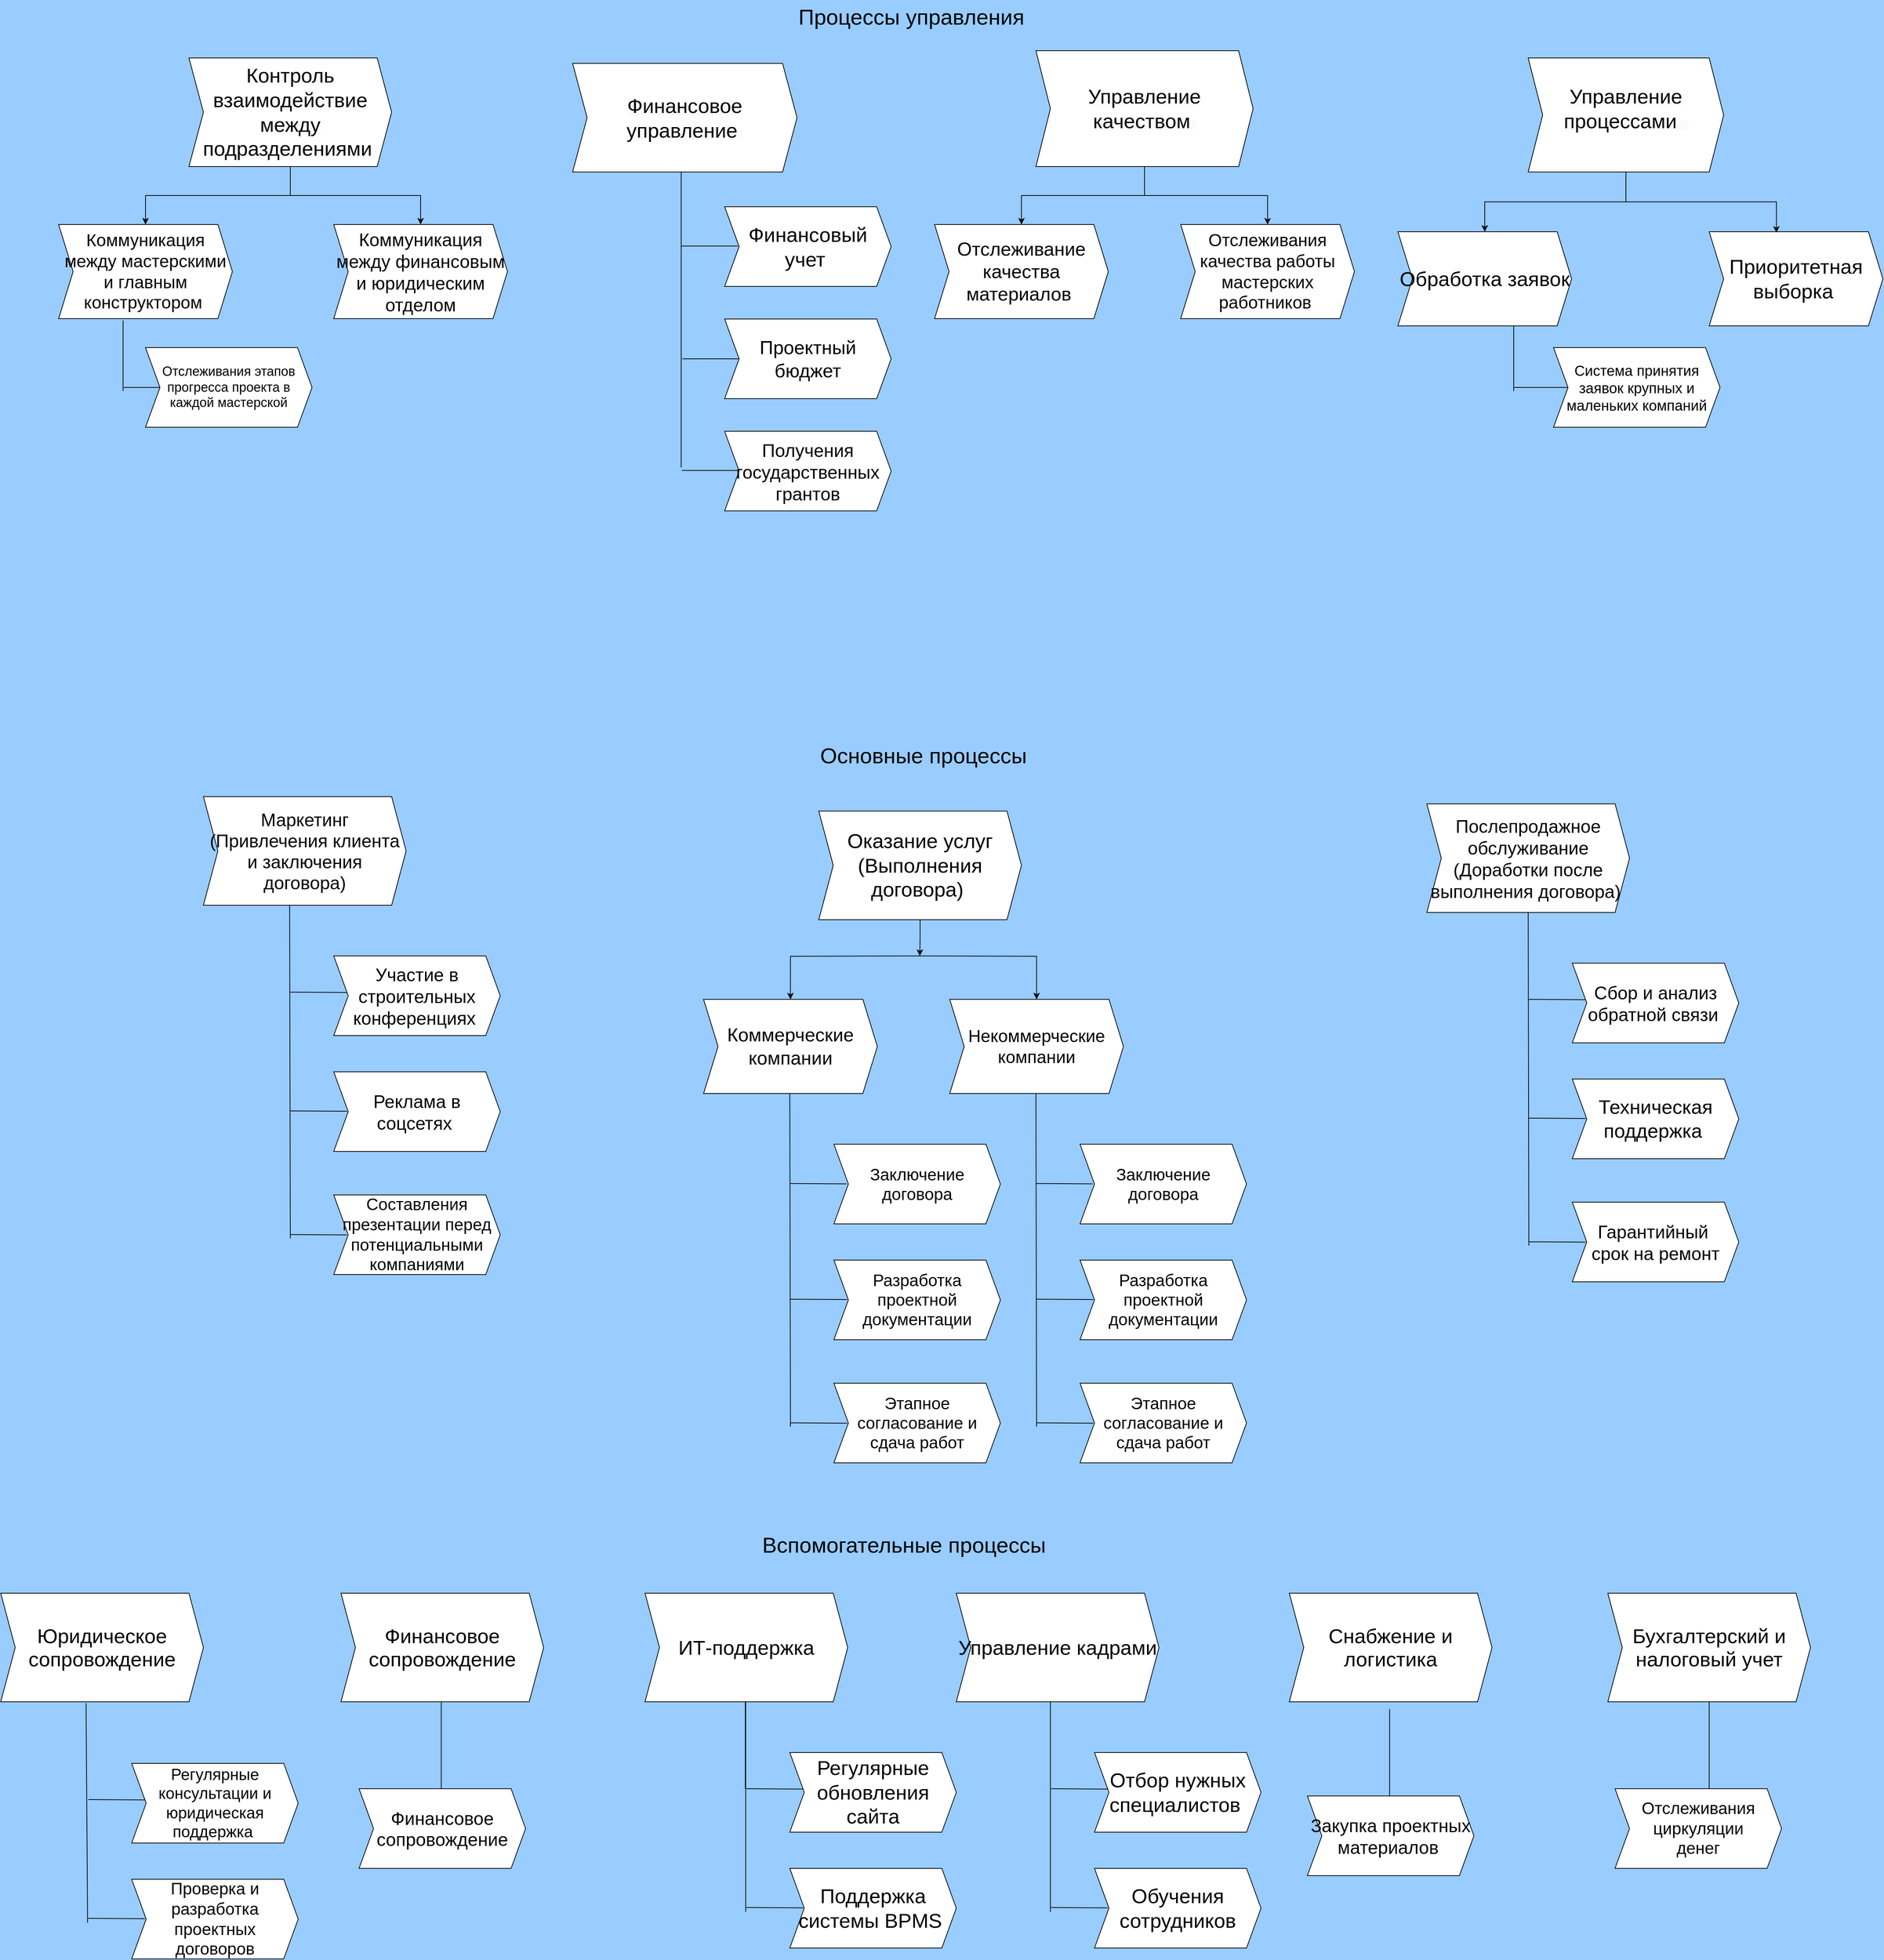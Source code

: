 <mxfile version="24.9.3">
  <diagram name="Page-1" id="w1eLy4aO_ShYACRrJRT9">
    <mxGraphModel dx="6807" dy="5013" grid="0" gridSize="10" guides="0" tooltips="1" connect="0" arrows="0" fold="1" page="0" pageScale="1" pageWidth="850" pageHeight="1100" background="#99CCFF" math="0" shadow="0">
      <root>
        <mxCell id="0" />
        <mxCell id="1" parent="0" />
        <mxCell id="1SwPzvVHOpwxIiqIaS0x-20" value="" style="edgeStyle=orthogonalEdgeStyle;rounded=0;orthogonalLoop=1;jettySize=auto;html=1;entryX=0.5;entryY=0;entryDx=0;entryDy=0;" edge="1" parent="1" source="mMqngy-oRDLJngFhtLe7-1" target="1SwPzvVHOpwxIiqIaS0x-14">
          <mxGeometry relative="1" as="geometry" />
        </mxCell>
        <mxCell id="1SwPzvVHOpwxIiqIaS0x-21" style="edgeStyle=orthogonalEdgeStyle;rounded=0;orthogonalLoop=1;jettySize=auto;html=1;" edge="1" parent="1" source="mMqngy-oRDLJngFhtLe7-1" target="1SwPzvVHOpwxIiqIaS0x-15">
          <mxGeometry relative="1" as="geometry" />
        </mxCell>
        <mxCell id="mMqngy-oRDLJngFhtLe7-1" value="&lt;span style=&quot;caret-color: rgb(0, 0, 0); color: rgb(0, 0, 0); font-family: Helvetica; font-style: normal; font-variant-caps: normal; font-weight: 400; letter-spacing: normal; text-align: start; text-indent: 0px; text-transform: none; white-space: normal; word-spacing: 0px; -webkit-text-stroke-width: 0px; background-color: rgb(251, 251, 251); text-decoration: none; float: none; display: inline !important;&quot;&gt;&lt;font style=&quot;font-size: 28px;&quot;&gt;Контроль взаимодействие между подразделениями&lt;span class=&quot;Apple-converted-space&quot;&gt;&amp;nbsp;&lt;/span&gt;&lt;/font&gt;&lt;/span&gt;" style="shape=step;perimeter=stepPerimeter;whiteSpace=wrap;html=1;fixedSize=1;" parent="1" vertex="1">
          <mxGeometry x="390" y="-80" width="280" height="150" as="geometry" />
        </mxCell>
        <mxCell id="mMqngy-oRDLJngFhtLe7-2" value="&lt;span style=&quot;caret-color: rgb(0, 0, 0); color: rgb(0, 0, 0); font-family: Helvetica; font-style: normal; font-variant-caps: normal; font-weight: 400; letter-spacing: normal; text-align: start; text-indent: 0px; text-transform: none; white-space: normal; word-spacing: 0px; -webkit-text-stroke-width: 0px; background-color: rgb(251, 251, 251); text-decoration: none; float: none; display: inline !important;&quot;&gt;&lt;font style=&quot;font-size: 28px;&quot;&gt;Финансовое управление&lt;span class=&quot;Apple-converted-space&quot;&gt;&amp;nbsp;&lt;/span&gt;&lt;/font&gt;&lt;/span&gt;" style="shape=step;perimeter=stepPerimeter;whiteSpace=wrap;html=1;fixedSize=1;" parent="1" vertex="1">
          <mxGeometry x="920" y="-72.5" width="310" height="150" as="geometry" />
        </mxCell>
        <mxCell id="1SwPzvVHOpwxIiqIaS0x-24" style="edgeStyle=orthogonalEdgeStyle;rounded=0;orthogonalLoop=1;jettySize=auto;html=1;entryX=0.5;entryY=0;entryDx=0;entryDy=0;" edge="1" parent="1" source="mMqngy-oRDLJngFhtLe7-3" target="1SwPzvVHOpwxIiqIaS0x-17">
          <mxGeometry relative="1" as="geometry" />
        </mxCell>
        <mxCell id="1SwPzvVHOpwxIiqIaS0x-25" style="edgeStyle=orthogonalEdgeStyle;rounded=0;orthogonalLoop=1;jettySize=auto;html=1;entryX=0.5;entryY=0;entryDx=0;entryDy=0;" edge="1" parent="1" source="mMqngy-oRDLJngFhtLe7-3" target="1SwPzvVHOpwxIiqIaS0x-18">
          <mxGeometry relative="1" as="geometry" />
        </mxCell>
        <mxCell id="mMqngy-oRDLJngFhtLe7-3" value="&lt;span style=&quot;caret-color: rgb(0, 0, 0); color: rgb(0, 0, 0); font-family: Helvetica; font-style: normal; font-variant-caps: normal; font-weight: 400; letter-spacing: normal; text-indent: 0px; text-transform: none; white-space: normal; word-spacing: 0px; -webkit-text-stroke-width: 0px; background-color: rgb(251, 251, 251); text-decoration: none; float: none; display: inline !important;&quot;&gt;&lt;font style=&quot;font-size: 28px;&quot;&gt;Управление качеством&lt;span class=&quot;Apple-converted-space&quot;&gt;&amp;nbsp;&lt;/span&gt;&lt;/font&gt;&lt;/span&gt;" style="shape=step;perimeter=stepPerimeter;whiteSpace=wrap;html=1;fixedSize=1;align=center;" parent="1" vertex="1">
          <mxGeometry x="1560" y="-90" width="300" height="160" as="geometry" />
        </mxCell>
        <mxCell id="1SwPzvVHOpwxIiqIaS0x-27" value="" style="edgeStyle=orthogonalEdgeStyle;rounded=0;orthogonalLoop=1;jettySize=auto;html=1;" edge="1" parent="1" source="mMqngy-oRDLJngFhtLe7-4" target="1SwPzvVHOpwxIiqIaS0x-19">
          <mxGeometry relative="1" as="geometry" />
        </mxCell>
        <mxCell id="mMqngy-oRDLJngFhtLe7-4" value="" style="shape=step;perimeter=stepPerimeter;whiteSpace=wrap;html=1;fixedSize=1;" parent="1" vertex="1">
          <mxGeometry x="2240" y="-80" width="270" height="157.5" as="geometry" />
        </mxCell>
        <mxCell id="mMqngy-oRDLJngFhtLe7-6" value="&lt;span style=&quot;caret-color: rgb(0, 0, 0); color: rgb(0, 0, 0); font-family: Helvetica; font-style: normal; font-variant-caps: normal; font-weight: 400; letter-spacing: normal; text-indent: 0px; text-transform: none; white-space: normal; word-spacing: 0px; -webkit-text-stroke-width: 0px; background-color: rgb(251, 251, 251); text-decoration: none; float: none; display: inline !important;&quot;&gt;&lt;font style=&quot;font-size: 28px;&quot;&gt;Управление процессами &amp;nbsp;&lt;/font&gt;&lt;/span&gt;" style="text;whiteSpace=wrap;html=1;align=center;" parent="1" vertex="1">
          <mxGeometry x="2275" y="-50" width="200" height="70" as="geometry" />
        </mxCell>
        <mxCell id="1SwPzvVHOpwxIiqIaS0x-14" value="&lt;font style=&quot;font-size: 24px;&quot;&gt;Коммуникация между мастерскими и главным конструктором&amp;nbsp;&lt;/font&gt;" style="shape=step;perimeter=stepPerimeter;whiteSpace=wrap;html=1;fixedSize=1;" vertex="1" parent="1">
          <mxGeometry x="210" y="150" width="240" height="130" as="geometry" />
        </mxCell>
        <mxCell id="1SwPzvVHOpwxIiqIaS0x-15" value="&lt;font style=&quot;font-size: 25px;&quot;&gt;Коммуникация между финансовым и юридическим отделом&lt;/font&gt;" style="shape=step;perimeter=stepPerimeter;whiteSpace=wrap;html=1;fixedSize=1;" vertex="1" parent="1">
          <mxGeometry x="590" y="150" width="240" height="130" as="geometry" />
        </mxCell>
        <mxCell id="1SwPzvVHOpwxIiqIaS0x-17" value="&lt;font style=&quot;font-size: 26px;&quot;&gt;Отслеживание качества материалов&amp;nbsp;&lt;/font&gt;" style="shape=step;perimeter=stepPerimeter;whiteSpace=wrap;html=1;fixedSize=1;" vertex="1" parent="1">
          <mxGeometry x="1420" y="150" width="240" height="130" as="geometry" />
        </mxCell>
        <mxCell id="1SwPzvVHOpwxIiqIaS0x-18" value="&lt;font style=&quot;font-size: 24px;&quot;&gt;Отслеживания качества работы мастерских работников&amp;nbsp;&lt;/font&gt;" style="shape=step;perimeter=stepPerimeter;whiteSpace=wrap;html=1;fixedSize=1;" vertex="1" parent="1">
          <mxGeometry x="1760" y="150" width="240" height="130" as="geometry" />
        </mxCell>
        <mxCell id="1SwPzvVHOpwxIiqIaS0x-19" value="&lt;font style=&quot;font-size: 28px;&quot;&gt;Обработка заявок&lt;/font&gt;" style="shape=step;perimeter=stepPerimeter;whiteSpace=wrap;html=1;fixedSize=1;" vertex="1" parent="1">
          <mxGeometry x="2060" y="160" width="240" height="130" as="geometry" />
        </mxCell>
        <mxCell id="1SwPzvVHOpwxIiqIaS0x-28" value="&lt;font style=&quot;font-size: 18px;&quot;&gt;Отслеживания этапов прогресса проекта в каждой мастерской&lt;/font&gt;" style="shape=step;perimeter=stepPerimeter;whiteSpace=wrap;html=1;fixedSize=1;" vertex="1" parent="1">
          <mxGeometry x="330" y="320" width="230" height="110" as="geometry" />
        </mxCell>
        <mxCell id="1SwPzvVHOpwxIiqIaS0x-31" value="" style="endArrow=none;html=1;rounded=0;entryX=0.371;entryY=1.019;entryDx=0;entryDy=0;entryPerimeter=0;" edge="1" parent="1" target="1SwPzvVHOpwxIiqIaS0x-14">
          <mxGeometry width="50" height="50" relative="1" as="geometry">
            <mxPoint x="299" y="380" as="sourcePoint" />
            <mxPoint x="310" y="290" as="targetPoint" />
          </mxGeometry>
        </mxCell>
        <mxCell id="1SwPzvVHOpwxIiqIaS0x-32" value="" style="endArrow=none;html=1;rounded=0;exitX=0;exitY=0.5;exitDx=0;exitDy=0;" edge="1" parent="1" source="1SwPzvVHOpwxIiqIaS0x-28">
          <mxGeometry width="50" height="50" relative="1" as="geometry">
            <mxPoint x="550" y="290" as="sourcePoint" />
            <mxPoint x="300" y="375" as="targetPoint" />
          </mxGeometry>
        </mxCell>
        <mxCell id="1SwPzvVHOpwxIiqIaS0x-41" value="" style="endArrow=none;html=1;rounded=0;entryX=0.371;entryY=1.019;entryDx=0;entryDy=0;entryPerimeter=0;" edge="1" parent="1">
          <mxGeometry width="50" height="50" relative="1" as="geometry">
            <mxPoint x="1070" y="485.5" as="sourcePoint" />
            <mxPoint x="1070" y="77.5" as="targetPoint" />
          </mxGeometry>
        </mxCell>
        <mxCell id="1SwPzvVHOpwxIiqIaS0x-42" value="&lt;span style=&quot;font-size: 26px;&quot;&gt;Проектный бюджет&lt;/span&gt;" style="shape=step;perimeter=stepPerimeter;whiteSpace=wrap;html=1;fixedSize=1;" vertex="1" parent="1">
          <mxGeometry x="1130" y="280.5" width="230" height="110" as="geometry" />
        </mxCell>
        <mxCell id="1SwPzvVHOpwxIiqIaS0x-43" value="&lt;font style=&quot;font-size: 28px;&quot;&gt;Финансовый учет&amp;nbsp;&lt;/font&gt;" style="shape=step;perimeter=stepPerimeter;whiteSpace=wrap;html=1;fixedSize=1;" vertex="1" parent="1">
          <mxGeometry x="1130" y="125.5" width="230" height="110" as="geometry" />
        </mxCell>
        <mxCell id="1SwPzvVHOpwxIiqIaS0x-45" value="" style="endArrow=none;html=1;rounded=0;exitX=0;exitY=0.5;exitDx=0;exitDy=0;" edge="1" parent="1" source="1SwPzvVHOpwxIiqIaS0x-42">
          <mxGeometry width="50" height="50" relative="1" as="geometry">
            <mxPoint x="320" y="180.5" as="sourcePoint" />
            <mxPoint x="1071.667" y="335.5" as="targetPoint" />
          </mxGeometry>
        </mxCell>
        <mxCell id="1SwPzvVHOpwxIiqIaS0x-46" value="" style="endArrow=none;html=1;rounded=0;exitX=0;exitY=0.5;exitDx=0;exitDy=0;" edge="1" parent="1" source="1SwPzvVHOpwxIiqIaS0x-59">
          <mxGeometry width="50" height="50" relative="1" as="geometry">
            <mxPoint x="2288.33" y="383.75" as="sourcePoint" />
            <mxPoint x="2220" y="375" as="targetPoint" />
          </mxGeometry>
        </mxCell>
        <mxCell id="1SwPzvVHOpwxIiqIaS0x-48" value="&lt;font style=&quot;font-size: 28px;&quot;&gt;Приоритетная выборка&amp;nbsp;&lt;/font&gt;" style="shape=step;perimeter=stepPerimeter;whiteSpace=wrap;html=1;fixedSize=1;" vertex="1" parent="1">
          <mxGeometry x="2490" y="160" width="240" height="130" as="geometry" />
        </mxCell>
        <mxCell id="1SwPzvVHOpwxIiqIaS0x-49" style="edgeStyle=orthogonalEdgeStyle;rounded=0;orthogonalLoop=1;jettySize=auto;html=1;entryX=0.387;entryY=0.01;entryDx=0;entryDy=0;entryPerimeter=0;" edge="1" parent="1" source="mMqngy-oRDLJngFhtLe7-4" target="1SwPzvVHOpwxIiqIaS0x-48">
          <mxGeometry relative="1" as="geometry" />
        </mxCell>
        <mxCell id="1SwPzvVHOpwxIiqIaS0x-58" value="" style="endArrow=none;html=1;rounded=0;entryX=0.371;entryY=1.019;entryDx=0;entryDy=0;entryPerimeter=0;" edge="1" parent="1">
          <mxGeometry width="50" height="50" relative="1" as="geometry">
            <mxPoint x="2220" y="380" as="sourcePoint" />
            <mxPoint x="2220" y="290" as="targetPoint" />
          </mxGeometry>
        </mxCell>
        <mxCell id="1SwPzvVHOpwxIiqIaS0x-59" value="&lt;font style=&quot;font-size: 20px;&quot;&gt;Система принятия заявок крупных и маленьких компаний&lt;/font&gt;" style="shape=step;perimeter=stepPerimeter;whiteSpace=wrap;html=1;fixedSize=1;" vertex="1" parent="1">
          <mxGeometry x="2275" y="320" width="230" height="110" as="geometry" />
        </mxCell>
        <mxCell id="1SwPzvVHOpwxIiqIaS0x-60" value="" style="endArrow=none;html=1;rounded=0;exitX=0;exitY=0.5;exitDx=0;exitDy=0;" edge="1" parent="1">
          <mxGeometry width="50" height="50" relative="1" as="geometry">
            <mxPoint x="1148.33" y="179.79" as="sourcePoint" />
            <mxPoint x="1069.997" y="179.79" as="targetPoint" />
          </mxGeometry>
        </mxCell>
        <mxCell id="1SwPzvVHOpwxIiqIaS0x-120" style="edgeStyle=orthogonalEdgeStyle;rounded=0;orthogonalLoop=1;jettySize=auto;html=1;exitX=0.5;exitY=1;exitDx=0;exitDy=0;" edge="1" parent="1" source="1SwPzvVHOpwxIiqIaS0x-73">
          <mxGeometry relative="1" as="geometry">
            <mxPoint x="1399.571" y="1160" as="targetPoint" />
          </mxGeometry>
        </mxCell>
        <mxCell id="1SwPzvVHOpwxIiqIaS0x-73" value="&lt;font style=&quot;font-size: 28px;&quot;&gt;&lt;span style=&quot;text-align: start;&quot;&gt;Оказание услуг (Выполнения договора)&lt;/span&gt;&amp;nbsp;&lt;/font&gt;" style="shape=step;perimeter=stepPerimeter;whiteSpace=wrap;html=1;fixedSize=1;" vertex="1" parent="1">
          <mxGeometry x="1260" y="960" width="280" height="150" as="geometry" />
        </mxCell>
        <mxCell id="1SwPzvVHOpwxIiqIaS0x-74" value="&lt;p style=&quot;margin: 0px; font-style: normal; font-variant-caps: normal; font-stretch: normal; line-height: normal; font-size-adjust: none; font-kerning: auto; font-variant-alternates: normal; font-variant-ligatures: normal; font-variant-numeric: normal; font-variant-east-asian: normal; font-variant-position: normal; font-variant-emoji: normal; font-feature-settings: normal; font-optical-sizing: auto; font-variation-settings: normal;&quot;&gt;&lt;font style=&quot;font-size: 25px;&quot;&gt;Маркетинг (Привлечения клиента и заключения договора)&lt;/font&gt;&lt;/p&gt;" style="shape=step;perimeter=stepPerimeter;whiteSpace=wrap;html=1;fixedSize=1;" vertex="1" parent="1">
          <mxGeometry x="410" y="940" width="280" height="150" as="geometry" />
        </mxCell>
        <mxCell id="1SwPzvVHOpwxIiqIaS0x-75" value="&lt;font style=&quot;font-size: 25px;&quot;&gt;&lt;span style=&quot;text-align: start;&quot;&gt;Послепродажное обслуживание (Доработки после выполнения договора)&lt;/span&gt;&amp;nbsp;&lt;/font&gt;" style="shape=step;perimeter=stepPerimeter;whiteSpace=wrap;html=1;fixedSize=1;" vertex="1" parent="1">
          <mxGeometry x="2100" y="950" width="280" height="150" as="geometry" />
        </mxCell>
        <mxCell id="1SwPzvVHOpwxIiqIaS0x-76" value="&lt;p style=&quot;margin: 0px; font-style: normal; font-variant-caps: normal; font-stretch: normal; line-height: normal; font-size-adjust: none; font-kerning: auto; font-variant-alternates: normal; font-variant-ligatures: normal; font-variant-numeric: normal; font-variant-east-asian: normal; font-variant-position: normal; font-variant-emoji: normal; font-feature-settings: normal; font-optical-sizing: auto; font-variation-settings: normal;&quot;&gt;&lt;font style=&quot;font-size: 28px;&quot;&gt;Бухгалтерский и налоговый учет&lt;/font&gt;&lt;/p&gt;" style="shape=step;perimeter=stepPerimeter;whiteSpace=wrap;html=1;fixedSize=1;" vertex="1" parent="1">
          <mxGeometry x="2350" y="2040" width="280" height="150" as="geometry" />
        </mxCell>
        <mxCell id="1SwPzvVHOpwxIiqIaS0x-77" value="&lt;p style=&quot;margin: 0px; font-style: normal; font-variant-caps: normal; font-stretch: normal; line-height: normal; font-size-adjust: none; font-kerning: auto; font-variant-alternates: normal; font-variant-ligatures: normal; font-variant-numeric: normal; font-variant-east-asian: normal; font-variant-position: normal; font-variant-emoji: normal; font-feature-settings: normal; font-optical-sizing: auto; font-variation-settings: normal;&quot;&gt;&lt;font style=&quot;font-size: 28px;&quot;&gt;Снабжение и логистика&lt;/font&gt;&lt;/p&gt;" style="shape=step;perimeter=stepPerimeter;whiteSpace=wrap;html=1;fixedSize=1;" vertex="1" parent="1">
          <mxGeometry x="1910" y="2040" width="280" height="150" as="geometry" />
        </mxCell>
        <mxCell id="1SwPzvVHOpwxIiqIaS0x-78" value="&lt;p style=&quot;margin: 0px; font-style: normal; font-variant-caps: normal; font-stretch: normal; line-height: normal; font-size-adjust: none; font-kerning: auto; font-variant-alternates: normal; font-variant-ligatures: normal; font-variant-numeric: normal; font-variant-east-asian: normal; font-variant-position: normal; font-variant-emoji: normal; font-feature-settings: normal; font-optical-sizing: auto; font-variation-settings: normal;&quot;&gt;&lt;font style=&quot;font-size: 28px;&quot;&gt;Управление кадрами&lt;/font&gt;&lt;/p&gt;" style="shape=step;perimeter=stepPerimeter;whiteSpace=wrap;html=1;fixedSize=1;" vertex="1" parent="1">
          <mxGeometry x="1450" y="2040" width="280" height="150" as="geometry" />
        </mxCell>
        <mxCell id="1SwPzvVHOpwxIiqIaS0x-79" value="&lt;p style=&quot;margin: 0px; font-style: normal; font-variant-caps: normal; font-stretch: normal; line-height: normal; font-size-adjust: none; font-kerning: auto; font-variant-alternates: normal; font-variant-ligatures: normal; font-variant-numeric: normal; font-variant-east-asian: normal; font-variant-position: normal; font-variant-emoji: normal; font-feature-settings: normal; font-optical-sizing: auto; font-variation-settings: normal;&quot;&gt;&lt;span style=&quot;font-size: 28px;&quot;&gt;ИТ-поддержка&lt;/span&gt;&lt;br&gt;&lt;/p&gt;" style="shape=step;perimeter=stepPerimeter;whiteSpace=wrap;html=1;fixedSize=1;" vertex="1" parent="1">
          <mxGeometry x="1020" y="2040" width="280" height="150" as="geometry" />
        </mxCell>
        <mxCell id="1SwPzvVHOpwxIiqIaS0x-80" value="&lt;p style=&quot;margin: 0px; font-style: normal; font-variant-caps: normal; font-stretch: normal; line-height: normal; font-size-adjust: none; font-kerning: auto; font-variant-alternates: normal; font-variant-ligatures: normal; font-variant-numeric: normal; font-variant-east-asian: normal; font-variant-position: normal; font-variant-emoji: normal; font-feature-settings: normal; font-optical-sizing: auto; font-variation-settings: normal;&quot;&gt;&lt;font style=&quot;font-size: 28px;&quot;&gt;Финансовое сопровождение&lt;/font&gt;&lt;br&gt;&lt;/p&gt;" style="shape=step;perimeter=stepPerimeter;whiteSpace=wrap;html=1;fixedSize=1;" vertex="1" parent="1">
          <mxGeometry x="600" y="2040" width="280" height="150" as="geometry" />
        </mxCell>
        <mxCell id="1SwPzvVHOpwxIiqIaS0x-81" value="&lt;p style=&quot;margin: 0px; font-style: normal; font-variant-caps: normal; font-stretch: normal; line-height: normal; font-size-adjust: none; font-kerning: auto; font-variant-alternates: normal; font-variant-ligatures: normal; font-variant-numeric: normal; font-variant-east-asian: normal; font-variant-position: normal; font-variant-emoji: normal; font-feature-settings: normal; font-optical-sizing: auto; font-variation-settings: normal;&quot;&gt;&lt;font style=&quot;font-size: 28px;&quot;&gt;Юридическое сопровождение&lt;/font&gt;&lt;br&gt;&lt;/p&gt;" style="shape=step;perimeter=stepPerimeter;whiteSpace=wrap;html=1;fixedSize=1;" vertex="1" parent="1">
          <mxGeometry x="130" y="2040" width="280" height="150" as="geometry" />
        </mxCell>
        <mxCell id="1SwPzvVHOpwxIiqIaS0x-82" value="" style="endArrow=none;html=1;rounded=0;" edge="1" parent="1">
          <mxGeometry width="50" height="50" relative="1" as="geometry">
            <mxPoint x="2048.57" y="2320" as="sourcePoint" />
            <mxPoint x="2048.57" y="2200" as="targetPoint" />
          </mxGeometry>
        </mxCell>
        <mxCell id="1SwPzvVHOpwxIiqIaS0x-83" value="" style="endArrow=none;html=1;rounded=0;" edge="1" parent="1">
          <mxGeometry width="50" height="50" relative="1" as="geometry">
            <mxPoint x="2490" y="2310" as="sourcePoint" />
            <mxPoint x="2490" y="2190" as="targetPoint" />
          </mxGeometry>
        </mxCell>
        <mxCell id="1SwPzvVHOpwxIiqIaS0x-85" value="" style="endArrow=none;html=1;rounded=0;" edge="1" parent="1">
          <mxGeometry width="50" height="50" relative="1" as="geometry">
            <mxPoint x="1158.57" y="2310" as="sourcePoint" />
            <mxPoint x="1158.57" y="2190" as="targetPoint" />
          </mxGeometry>
        </mxCell>
        <mxCell id="1SwPzvVHOpwxIiqIaS0x-86" value="" style="endArrow=none;html=1;rounded=0;" edge="1" parent="1">
          <mxGeometry width="50" height="50" relative="1" as="geometry">
            <mxPoint x="738.57" y="2310" as="sourcePoint" />
            <mxPoint x="738.57" y="2190" as="targetPoint" />
          </mxGeometry>
        </mxCell>
        <mxCell id="1SwPzvVHOpwxIiqIaS0x-89" value="&lt;font style=&quot;font-size: 23px;&quot;&gt;Отслеживания циркуляции&lt;/font&gt;&lt;div&gt;&lt;font style=&quot;font-size: 23px;&quot;&gt;&amp;nbsp;денег&amp;nbsp;&lt;/font&gt;&lt;/div&gt;" style="shape=step;perimeter=stepPerimeter;whiteSpace=wrap;html=1;fixedSize=1;" vertex="1" parent="1">
          <mxGeometry x="2360" y="2310" width="230" height="110" as="geometry" />
        </mxCell>
        <mxCell id="1SwPzvVHOpwxIiqIaS0x-90" value="&lt;font style=&quot;font-size: 25px;&quot;&gt;Закупка проектных материалов&amp;nbsp;&lt;/font&gt;" style="shape=step;perimeter=stepPerimeter;whiteSpace=wrap;html=1;fixedSize=1;" vertex="1" parent="1">
          <mxGeometry x="1935" y="2320" width="230" height="110" as="geometry" />
        </mxCell>
        <mxCell id="1SwPzvVHOpwxIiqIaS0x-93" value="&lt;p style=&quot;margin: 0px; font-style: normal; font-variant-caps: normal; font-stretch: normal; line-height: normal; font-size-adjust: none; font-kerning: auto; font-variant-alternates: normal; font-variant-ligatures: normal; font-variant-numeric: normal; font-variant-east-asian: normal; font-variant-position: normal; font-variant-emoji: normal; font-feature-settings: normal; font-optical-sizing: auto; font-variation-settings: normal;&quot;&gt;&lt;font style=&quot;font-size: 25px;&quot;&gt;Финансовое сопровождение&lt;/font&gt;&lt;/p&gt;" style="shape=step;perimeter=stepPerimeter;whiteSpace=wrap;html=1;fixedSize=1;" vertex="1" parent="1">
          <mxGeometry x="625" y="2310" width="230" height="110" as="geometry" />
        </mxCell>
        <mxCell id="1SwPzvVHOpwxIiqIaS0x-95" value="&lt;p style=&quot;margin: 0px; font-style: normal; font-variant-caps: normal; font-weight: normal; font-stretch: normal; line-height: normal; font-family: Helvetica; font-size-adjust: none; font-kerning: auto; font-variant-alternates: normal; font-variant-ligatures: normal; font-variant-numeric: normal; font-variant-east-asian: normal; font-variant-position: normal; font-variant-emoji: normal; font-feature-settings: normal; font-optical-sizing: auto; font-variation-settings: normal;&quot;&gt;&lt;font style=&quot;font-size: 30px;&quot;&gt;Вспомогательные процессы&lt;/font&gt;&lt;/p&gt;" style="text;whiteSpace=wrap;html=1;" vertex="1" parent="1">
          <mxGeometry x="1180" y="1950" width="400" height="40" as="geometry" />
        </mxCell>
        <mxCell id="1SwPzvVHOpwxIiqIaS0x-96" value="&lt;p style=&quot;margin: 0px; font-style: normal; font-variant-caps: normal; font-weight: normal; font-stretch: normal; line-height: normal; font-family: Helvetica; font-size-adjust: none; font-kerning: auto; font-variant-alternates: normal; font-variant-ligatures: normal; font-variant-numeric: normal; font-variant-east-asian: normal; font-variant-position: normal; font-variant-emoji: normal; font-feature-settings: normal; font-optical-sizing: auto; font-variation-settings: normal;&quot;&gt;&lt;font style=&quot;font-size: 30px;&quot;&gt;Основные процессы&lt;/font&gt;&lt;/p&gt;" style="text;whiteSpace=wrap;html=1;" vertex="1" parent="1">
          <mxGeometry x="1260" y="860" width="300" height="40" as="geometry" />
        </mxCell>
        <mxCell id="1SwPzvVHOpwxIiqIaS0x-97" value="&lt;p style=&quot;margin: 0px; font-style: normal; font-variant-caps: normal; font-weight: normal; font-stretch: normal; line-height: normal; font-family: Helvetica; font-size-adjust: none; font-kerning: auto; font-variant-alternates: normal; font-variant-ligatures: normal; font-variant-numeric: normal; font-variant-east-asian: normal; font-variant-position: normal; font-variant-emoji: normal; font-feature-settings: normal; font-optical-sizing: auto; font-variation-settings: normal;&quot;&gt;&lt;font style=&quot;font-size: 30px;&quot;&gt;Процессы управления&lt;/font&gt;&lt;/p&gt;" style="text;whiteSpace=wrap;html=1;" vertex="1" parent="1">
          <mxGeometry x="1230" y="-160" width="340" height="40" as="geometry" />
        </mxCell>
        <mxCell id="1SwPzvVHOpwxIiqIaS0x-99" value="" style="endArrow=none;html=1;rounded=0;entryX=0.371;entryY=1.019;entryDx=0;entryDy=0;entryPerimeter=0;" edge="1" parent="1">
          <mxGeometry width="50" height="50" relative="1" as="geometry">
            <mxPoint x="530" y="1550" as="sourcePoint" />
            <mxPoint x="529.09" y="1090" as="targetPoint" />
          </mxGeometry>
        </mxCell>
        <mxCell id="1SwPzvVHOpwxIiqIaS0x-100" value="&lt;font style=&quot;font-size: 25px;&quot;&gt;Получения государственных грантов&lt;/font&gt;" style="shape=step;perimeter=stepPerimeter;whiteSpace=wrap;html=1;fixedSize=1;" vertex="1" parent="1">
          <mxGeometry x="1130" y="435.5" width="230" height="110" as="geometry" />
        </mxCell>
        <mxCell id="1SwPzvVHOpwxIiqIaS0x-101" value="" style="endArrow=none;html=1;rounded=0;exitX=0;exitY=0.5;exitDx=0;exitDy=0;" edge="1" parent="1">
          <mxGeometry width="50" height="50" relative="1" as="geometry">
            <mxPoint x="1149.17" y="489.59" as="sourcePoint" />
            <mxPoint x="1070.837" y="489.59" as="targetPoint" />
          </mxGeometry>
        </mxCell>
        <mxCell id="1SwPzvVHOpwxIiqIaS0x-102" value="&lt;span style=&quot;font-size: 25px;&quot;&gt;Участие в строительных конференциях&amp;nbsp;&lt;/span&gt;" style="shape=step;perimeter=stepPerimeter;whiteSpace=wrap;html=1;fixedSize=1;" vertex="1" parent="1">
          <mxGeometry x="590" y="1160" width="230" height="110" as="geometry" />
        </mxCell>
        <mxCell id="1SwPzvVHOpwxIiqIaS0x-103" value="&lt;font style=&quot;font-size: 25px;&quot;&gt;Реклама в соцсетях&amp;nbsp;&lt;/font&gt;" style="shape=step;perimeter=stepPerimeter;whiteSpace=wrap;html=1;fixedSize=1;" vertex="1" parent="1">
          <mxGeometry x="590" y="1320" width="230" height="110" as="geometry" />
        </mxCell>
        <mxCell id="1SwPzvVHOpwxIiqIaS0x-104" value="&lt;font style=&quot;font-size: 23px;&quot;&gt;Составления презентации&amp;nbsp;перед потенциальными компаниями&lt;/font&gt;" style="shape=step;perimeter=stepPerimeter;whiteSpace=wrap;html=1;fixedSize=1;" vertex="1" parent="1">
          <mxGeometry x="590" y="1490" width="230" height="110" as="geometry" />
        </mxCell>
        <mxCell id="1SwPzvVHOpwxIiqIaS0x-105" value="" style="endArrow=none;html=1;rounded=0;exitX=0;exitY=0.5;exitDx=0;exitDy=0;" edge="1" parent="1">
          <mxGeometry width="50" height="50" relative="1" as="geometry">
            <mxPoint x="608.33" y="1210.5" as="sourcePoint" />
            <mxPoint x="529.997" y="1210" as="targetPoint" />
          </mxGeometry>
        </mxCell>
        <mxCell id="1SwPzvVHOpwxIiqIaS0x-106" value="" style="endArrow=none;html=1;rounded=0;exitX=0;exitY=0.5;exitDx=0;exitDy=0;" edge="1" parent="1">
          <mxGeometry width="50" height="50" relative="1" as="geometry">
            <mxPoint x="608.33" y="1545.25" as="sourcePoint" />
            <mxPoint x="529.997" y="1544.75" as="targetPoint" />
          </mxGeometry>
        </mxCell>
        <mxCell id="1SwPzvVHOpwxIiqIaS0x-107" value="" style="endArrow=none;html=1;rounded=0;exitX=0;exitY=0.5;exitDx=0;exitDy=0;" edge="1" parent="1">
          <mxGeometry width="50" height="50" relative="1" as="geometry">
            <mxPoint x="608.33" y="1374.5" as="sourcePoint" />
            <mxPoint x="529.997" y="1374" as="targetPoint" />
          </mxGeometry>
        </mxCell>
        <mxCell id="1SwPzvVHOpwxIiqIaS0x-109" value="" style="endArrow=none;html=1;rounded=0;entryX=0.371;entryY=1.019;entryDx=0;entryDy=0;entryPerimeter=0;" edge="1" parent="1">
          <mxGeometry width="50" height="50" relative="1" as="geometry">
            <mxPoint x="1220.91" y="1810" as="sourcePoint" />
            <mxPoint x="1220" y="1350" as="targetPoint" />
          </mxGeometry>
        </mxCell>
        <mxCell id="1SwPzvVHOpwxIiqIaS0x-110" value="&lt;p style=&quot;margin: 0px; font-style: normal; font-variant-caps: normal; font-weight: normal; font-stretch: normal; line-height: normal; font-family: Helvetica; font-size-adjust: none; font-kerning: auto; font-variant-alternates: normal; font-variant-ligatures: normal; font-variant-numeric: normal; font-variant-east-asian: normal; font-variant-position: normal; font-variant-emoji: normal; font-feature-settings: normal; font-optical-sizing: auto; font-variation-settings: normal;&quot;&gt;&lt;font style=&quot;font-size: 23px;&quot;&gt;Заключение договора&lt;/font&gt;&lt;/p&gt;" style="shape=step;perimeter=stepPerimeter;whiteSpace=wrap;html=1;fixedSize=1;" vertex="1" parent="1">
          <mxGeometry x="1280.91" y="1420" width="230" height="110" as="geometry" />
        </mxCell>
        <mxCell id="1SwPzvVHOpwxIiqIaS0x-111" value="&lt;p style=&quot;margin: 0px; font-style: normal; font-variant-caps: normal; font-stretch: normal; line-height: normal; font-size-adjust: none; font-kerning: auto; font-variant-alternates: normal; font-variant-ligatures: normal; font-variant-numeric: normal; font-variant-east-asian: normal; font-variant-position: normal; font-variant-emoji: normal; font-feature-settings: normal; font-optical-sizing: auto; font-variation-settings: normal;&quot;&gt;&lt;font style=&quot;font-size: 23px;&quot;&gt;Разработка проектной документации&lt;/font&gt;&lt;/p&gt;" style="shape=step;perimeter=stepPerimeter;whiteSpace=wrap;html=1;fixedSize=1;" vertex="1" parent="1">
          <mxGeometry x="1280.91" y="1580" width="230" height="110" as="geometry" />
        </mxCell>
        <mxCell id="1SwPzvVHOpwxIiqIaS0x-112" value="&lt;p style=&quot;margin: 0px; font-style: normal; font-variant-caps: normal; font-stretch: normal; line-height: normal; font-size-adjust: none; font-kerning: auto; font-variant-alternates: normal; font-variant-ligatures: normal; font-variant-numeric: normal; font-variant-east-asian: normal; font-variant-position: normal; font-variant-emoji: normal; font-feature-settings: normal; font-optical-sizing: auto; font-variation-settings: normal;&quot;&gt;&lt;font style=&quot;font-size: 23px;&quot;&gt;Этапное согласование и сдача работ&lt;/font&gt;&lt;/p&gt;" style="shape=step;perimeter=stepPerimeter;whiteSpace=wrap;html=1;fixedSize=1;" vertex="1" parent="1">
          <mxGeometry x="1280.91" y="1750" width="230" height="110" as="geometry" />
        </mxCell>
        <mxCell id="1SwPzvVHOpwxIiqIaS0x-113" value="" style="endArrow=none;html=1;rounded=0;exitX=0;exitY=0.5;exitDx=0;exitDy=0;" edge="1" parent="1">
          <mxGeometry width="50" height="50" relative="1" as="geometry">
            <mxPoint x="1298.33" y="1474.79" as="sourcePoint" />
            <mxPoint x="1219.997" y="1474.29" as="targetPoint" />
          </mxGeometry>
        </mxCell>
        <mxCell id="1SwPzvVHOpwxIiqIaS0x-114" value="" style="endArrow=none;html=1;rounded=0;exitX=0;exitY=0.5;exitDx=0;exitDy=0;" edge="1" parent="1">
          <mxGeometry width="50" height="50" relative="1" as="geometry">
            <mxPoint x="1299.24" y="1805.25" as="sourcePoint" />
            <mxPoint x="1220.907" y="1804.75" as="targetPoint" />
          </mxGeometry>
        </mxCell>
        <mxCell id="1SwPzvVHOpwxIiqIaS0x-115" value="" style="endArrow=none;html=1;rounded=0;exitX=0;exitY=0.5;exitDx=0;exitDy=0;" edge="1" parent="1">
          <mxGeometry width="50" height="50" relative="1" as="geometry">
            <mxPoint x="1299.24" y="1634.5" as="sourcePoint" />
            <mxPoint x="1220.907" y="1634" as="targetPoint" />
          </mxGeometry>
        </mxCell>
        <mxCell id="1SwPzvVHOpwxIiqIaS0x-116" style="edgeStyle=orthogonalEdgeStyle;rounded=0;orthogonalLoop=1;jettySize=auto;html=1;entryX=0.5;entryY=0;entryDx=0;entryDy=0;" edge="1" parent="1" target="1SwPzvVHOpwxIiqIaS0x-118">
          <mxGeometry relative="1" as="geometry">
            <mxPoint x="1390.91" y="1160" as="sourcePoint" />
          </mxGeometry>
        </mxCell>
        <mxCell id="1SwPzvVHOpwxIiqIaS0x-117" style="edgeStyle=orthogonalEdgeStyle;rounded=0;orthogonalLoop=1;jettySize=auto;html=1;entryX=0.5;entryY=0;entryDx=0;entryDy=0;" edge="1" parent="1" target="1SwPzvVHOpwxIiqIaS0x-119">
          <mxGeometry relative="1" as="geometry">
            <mxPoint x="1390.91" y="1160" as="sourcePoint" />
          </mxGeometry>
        </mxCell>
        <mxCell id="1SwPzvVHOpwxIiqIaS0x-118" value="&lt;span style=&quot;font-size: 26px;&quot;&gt;Коммерческие компании&lt;/span&gt;" style="shape=step;perimeter=stepPerimeter;whiteSpace=wrap;html=1;fixedSize=1;" vertex="1" parent="1">
          <mxGeometry x="1100.91" y="1220" width="240" height="130" as="geometry" />
        </mxCell>
        <mxCell id="1SwPzvVHOpwxIiqIaS0x-119" value="&lt;font style=&quot;font-size: 24px;&quot;&gt;Некоммерческие компании&lt;/font&gt;" style="shape=step;perimeter=stepPerimeter;whiteSpace=wrap;html=1;fixedSize=1;" vertex="1" parent="1">
          <mxGeometry x="1440.91" y="1220" width="240" height="130" as="geometry" />
        </mxCell>
        <mxCell id="1SwPzvVHOpwxIiqIaS0x-128" value="" style="endArrow=none;html=1;rounded=0;entryX=0.371;entryY=1.019;entryDx=0;entryDy=0;entryPerimeter=0;" edge="1" parent="1">
          <mxGeometry width="50" height="50" relative="1" as="geometry">
            <mxPoint x="2240.91" y="1560" as="sourcePoint" />
            <mxPoint x="2240" y="1100" as="targetPoint" />
          </mxGeometry>
        </mxCell>
        <mxCell id="1SwPzvVHOpwxIiqIaS0x-129" value="&lt;font style=&quot;font-size: 25px;&quot;&gt;Сбор и анализ обратной связи&amp;nbsp;&lt;/font&gt;" style="shape=step;perimeter=stepPerimeter;whiteSpace=wrap;html=1;fixedSize=1;" vertex="1" parent="1">
          <mxGeometry x="2300.91" y="1170" width="230" height="110" as="geometry" />
        </mxCell>
        <mxCell id="1SwPzvVHOpwxIiqIaS0x-130" value="&lt;font style=&quot;font-size: 27px;&quot;&gt;Техническая поддержка&amp;nbsp;&lt;/font&gt;" style="shape=step;perimeter=stepPerimeter;whiteSpace=wrap;html=1;fixedSize=1;" vertex="1" parent="1">
          <mxGeometry x="2300.91" y="1330" width="230" height="110" as="geometry" />
        </mxCell>
        <mxCell id="1SwPzvVHOpwxIiqIaS0x-131" value="&lt;font style=&quot;font-size: 25px;&quot;&gt;Гарантийный&amp;nbsp;&lt;/font&gt;&lt;div&gt;&lt;font style=&quot;font-size: 25px;&quot;&gt;срок на ремонт&lt;/font&gt;&lt;/div&gt;" style="shape=step;perimeter=stepPerimeter;whiteSpace=wrap;html=1;fixedSize=1;" vertex="1" parent="1">
          <mxGeometry x="2300.91" y="1500" width="230" height="110" as="geometry" />
        </mxCell>
        <mxCell id="1SwPzvVHOpwxIiqIaS0x-132" value="" style="endArrow=none;html=1;rounded=0;exitX=0;exitY=0.5;exitDx=0;exitDy=0;" edge="1" parent="1">
          <mxGeometry width="50" height="50" relative="1" as="geometry">
            <mxPoint x="2319.24" y="1220.5" as="sourcePoint" />
            <mxPoint x="2240.907" y="1220" as="targetPoint" />
          </mxGeometry>
        </mxCell>
        <mxCell id="1SwPzvVHOpwxIiqIaS0x-133" value="" style="endArrow=none;html=1;rounded=0;exitX=0;exitY=0.5;exitDx=0;exitDy=0;" edge="1" parent="1">
          <mxGeometry width="50" height="50" relative="1" as="geometry">
            <mxPoint x="2319.24" y="1555.25" as="sourcePoint" />
            <mxPoint x="2240.907" y="1554.75" as="targetPoint" />
          </mxGeometry>
        </mxCell>
        <mxCell id="1SwPzvVHOpwxIiqIaS0x-134" value="" style="endArrow=none;html=1;rounded=0;exitX=0;exitY=0.5;exitDx=0;exitDy=0;" edge="1" parent="1">
          <mxGeometry width="50" height="50" relative="1" as="geometry">
            <mxPoint x="2319.24" y="1384.5" as="sourcePoint" />
            <mxPoint x="2240.907" y="1384" as="targetPoint" />
          </mxGeometry>
        </mxCell>
        <mxCell id="1SwPzvVHOpwxIiqIaS0x-139" value="" style="endArrow=none;html=1;rounded=0;entryX=0.371;entryY=1.019;entryDx=0;entryDy=0;entryPerimeter=0;" edge="1" parent="1">
          <mxGeometry width="50" height="50" relative="1" as="geometry">
            <mxPoint x="1580" y="2480" as="sourcePoint" />
            <mxPoint x="1580" y="2190" as="targetPoint" />
          </mxGeometry>
        </mxCell>
        <mxCell id="1SwPzvVHOpwxIiqIaS0x-140" value="&lt;span style=&quot;font-size: 28px;&quot;&gt;Отбор нужных специалистов&amp;nbsp;&lt;/span&gt;" style="shape=step;perimeter=stepPerimeter;whiteSpace=wrap;html=1;fixedSize=1;" vertex="1" parent="1">
          <mxGeometry x="1640.91" y="2260" width="230" height="110" as="geometry" />
        </mxCell>
        <mxCell id="1SwPzvVHOpwxIiqIaS0x-141" value="&lt;span style=&quot;font-size: 28px;&quot;&gt;Обучения сотрудников&lt;/span&gt;" style="shape=step;perimeter=stepPerimeter;whiteSpace=wrap;html=1;fixedSize=1;" vertex="1" parent="1">
          <mxGeometry x="1640.91" y="2420" width="230" height="110" as="geometry" />
        </mxCell>
        <mxCell id="1SwPzvVHOpwxIiqIaS0x-143" value="" style="endArrow=none;html=1;rounded=0;exitX=0;exitY=0.5;exitDx=0;exitDy=0;" edge="1" parent="1">
          <mxGeometry width="50" height="50" relative="1" as="geometry">
            <mxPoint x="1659.24" y="2310.5" as="sourcePoint" />
            <mxPoint x="1580.907" y="2310" as="targetPoint" />
          </mxGeometry>
        </mxCell>
        <mxCell id="1SwPzvVHOpwxIiqIaS0x-145" value="" style="endArrow=none;html=1;rounded=0;exitX=0;exitY=0.5;exitDx=0;exitDy=0;" edge="1" parent="1">
          <mxGeometry width="50" height="50" relative="1" as="geometry">
            <mxPoint x="1659.24" y="2474.5" as="sourcePoint" />
            <mxPoint x="1580.907" y="2474" as="targetPoint" />
          </mxGeometry>
        </mxCell>
        <mxCell id="1SwPzvVHOpwxIiqIaS0x-147" value="" style="endArrow=none;html=1;rounded=0;entryX=0.371;entryY=1.019;entryDx=0;entryDy=0;entryPerimeter=0;" edge="1" parent="1">
          <mxGeometry width="50" height="50" relative="1" as="geometry">
            <mxPoint x="1159.09" y="2480" as="sourcePoint" />
            <mxPoint x="1159.09" y="2190" as="targetPoint" />
          </mxGeometry>
        </mxCell>
        <mxCell id="1SwPzvVHOpwxIiqIaS0x-148" value="&lt;span style=&quot;font-size: 28px;&quot;&gt;Регулярные обновления сайта&lt;/span&gt;" style="shape=step;perimeter=stepPerimeter;whiteSpace=wrap;html=1;fixedSize=1;" vertex="1" parent="1">
          <mxGeometry x="1220.0" y="2260" width="230" height="110" as="geometry" />
        </mxCell>
        <mxCell id="1SwPzvVHOpwxIiqIaS0x-149" value="&lt;div style=&quot;&quot;&gt;&lt;span style=&quot;font-size: 28px;&quot;&gt;Поддержка системы BPMS&lt;/span&gt;&lt;span style=&quot;font-size: 28px;&quot;&gt;&amp;nbsp;&lt;/span&gt;&lt;/div&gt;" style="shape=step;perimeter=stepPerimeter;whiteSpace=wrap;html=1;fixedSize=1;align=center;" vertex="1" parent="1">
          <mxGeometry x="1220.0" y="2420" width="230" height="110" as="geometry" />
        </mxCell>
        <mxCell id="1SwPzvVHOpwxIiqIaS0x-150" value="" style="endArrow=none;html=1;rounded=0;exitX=0;exitY=0.5;exitDx=0;exitDy=0;" edge="1" parent="1">
          <mxGeometry width="50" height="50" relative="1" as="geometry">
            <mxPoint x="1238.33" y="2310.5" as="sourcePoint" />
            <mxPoint x="1159.997" y="2310" as="targetPoint" />
          </mxGeometry>
        </mxCell>
        <mxCell id="1SwPzvVHOpwxIiqIaS0x-151" value="" style="endArrow=none;html=1;rounded=0;exitX=0;exitY=0.5;exitDx=0;exitDy=0;" edge="1" parent="1">
          <mxGeometry width="50" height="50" relative="1" as="geometry">
            <mxPoint x="1238.33" y="2474.5" as="sourcePoint" />
            <mxPoint x="1159.997" y="2474" as="targetPoint" />
          </mxGeometry>
        </mxCell>
        <mxCell id="1SwPzvVHOpwxIiqIaS0x-152" value="" style="endArrow=none;html=1;rounded=0;entryX=0.371;entryY=1.019;entryDx=0;entryDy=0;entryPerimeter=0;" edge="1" parent="1">
          <mxGeometry width="50" height="50" relative="1" as="geometry">
            <mxPoint x="1560.91" y="1810" as="sourcePoint" />
            <mxPoint x="1560" y="1350" as="targetPoint" />
          </mxGeometry>
        </mxCell>
        <mxCell id="1SwPzvVHOpwxIiqIaS0x-153" value="&lt;p style=&quot;margin: 0px; font-style: normal; font-variant-caps: normal; font-weight: normal; font-stretch: normal; line-height: normal; font-family: Helvetica; font-size-adjust: none; font-kerning: auto; font-variant-alternates: normal; font-variant-ligatures: normal; font-variant-numeric: normal; font-variant-east-asian: normal; font-variant-position: normal; font-variant-emoji: normal; font-feature-settings: normal; font-optical-sizing: auto; font-variation-settings: normal;&quot;&gt;&lt;font style=&quot;font-size: 23px;&quot;&gt;Заключение договора&lt;/font&gt;&lt;/p&gt;" style="shape=step;perimeter=stepPerimeter;whiteSpace=wrap;html=1;fixedSize=1;" vertex="1" parent="1">
          <mxGeometry x="1620.91" y="1420" width="230" height="110" as="geometry" />
        </mxCell>
        <mxCell id="1SwPzvVHOpwxIiqIaS0x-154" value="&lt;p style=&quot;margin: 0px; font-style: normal; font-variant-caps: normal; font-stretch: normal; line-height: normal; font-size-adjust: none; font-kerning: auto; font-variant-alternates: normal; font-variant-ligatures: normal; font-variant-numeric: normal; font-variant-east-asian: normal; font-variant-position: normal; font-variant-emoji: normal; font-feature-settings: normal; font-optical-sizing: auto; font-variation-settings: normal;&quot;&gt;&lt;font style=&quot;font-size: 23px;&quot;&gt;Разработка проектной документации&lt;/font&gt;&lt;/p&gt;" style="shape=step;perimeter=stepPerimeter;whiteSpace=wrap;html=1;fixedSize=1;" vertex="1" parent="1">
          <mxGeometry x="1620.91" y="1580" width="230" height="110" as="geometry" />
        </mxCell>
        <mxCell id="1SwPzvVHOpwxIiqIaS0x-155" value="&lt;p style=&quot;margin: 0px; font-style: normal; font-variant-caps: normal; font-stretch: normal; line-height: normal; font-size-adjust: none; font-kerning: auto; font-variant-alternates: normal; font-variant-ligatures: normal; font-variant-numeric: normal; font-variant-east-asian: normal; font-variant-position: normal; font-variant-emoji: normal; font-feature-settings: normal; font-optical-sizing: auto; font-variation-settings: normal;&quot;&gt;&lt;font style=&quot;font-size: 23px;&quot;&gt;Этапное согласование и сдача работ&lt;/font&gt;&lt;/p&gt;" style="shape=step;perimeter=stepPerimeter;whiteSpace=wrap;html=1;fixedSize=1;" vertex="1" parent="1">
          <mxGeometry x="1620.91" y="1750" width="230" height="110" as="geometry" />
        </mxCell>
        <mxCell id="1SwPzvVHOpwxIiqIaS0x-156" value="" style="endArrow=none;html=1;rounded=0;exitX=0;exitY=0.5;exitDx=0;exitDy=0;" edge="1" parent="1">
          <mxGeometry width="50" height="50" relative="1" as="geometry">
            <mxPoint x="1638.33" y="1474.79" as="sourcePoint" />
            <mxPoint x="1559.997" y="1474.29" as="targetPoint" />
          </mxGeometry>
        </mxCell>
        <mxCell id="1SwPzvVHOpwxIiqIaS0x-157" value="" style="endArrow=none;html=1;rounded=0;exitX=0;exitY=0.5;exitDx=0;exitDy=0;" edge="1" parent="1">
          <mxGeometry width="50" height="50" relative="1" as="geometry">
            <mxPoint x="1639.24" y="1805.25" as="sourcePoint" />
            <mxPoint x="1560.907" y="1804.75" as="targetPoint" />
          </mxGeometry>
        </mxCell>
        <mxCell id="1SwPzvVHOpwxIiqIaS0x-158" value="" style="endArrow=none;html=1;rounded=0;exitX=0;exitY=0.5;exitDx=0;exitDy=0;" edge="1" parent="1">
          <mxGeometry width="50" height="50" relative="1" as="geometry">
            <mxPoint x="1639.24" y="1634.5" as="sourcePoint" />
            <mxPoint x="1560.907" y="1634" as="targetPoint" />
          </mxGeometry>
        </mxCell>
        <mxCell id="1SwPzvVHOpwxIiqIaS0x-159" value="" style="endArrow=none;html=1;rounded=0;entryX=0.421;entryY=1.013;entryDx=0;entryDy=0;entryPerimeter=0;" edge="1" parent="1" target="1SwPzvVHOpwxIiqIaS0x-81">
          <mxGeometry width="50" height="50" relative="1" as="geometry">
            <mxPoint x="250.0" y="2495" as="sourcePoint" />
            <mxPoint x="250.0" y="2205" as="targetPoint" />
          </mxGeometry>
        </mxCell>
        <mxCell id="1SwPzvVHOpwxIiqIaS0x-160" value="&lt;font style=&quot;font-size: 22px;&quot;&gt;Регулярные консультации и юридическая поддержка&amp;nbsp;&lt;/font&gt;" style="shape=step;perimeter=stepPerimeter;whiteSpace=wrap;html=1;fixedSize=1;" vertex="1" parent="1">
          <mxGeometry x="310.91" y="2275" width="230" height="110" as="geometry" />
        </mxCell>
        <mxCell id="1SwPzvVHOpwxIiqIaS0x-161" value="&lt;div style=&quot;&quot;&gt;&lt;font style=&quot;font-size: 23px;&quot;&gt;Проверка и разработка проектных договоров&lt;/font&gt;&lt;/div&gt;" style="shape=step;perimeter=stepPerimeter;whiteSpace=wrap;html=1;fixedSize=1;align=center;" vertex="1" parent="1">
          <mxGeometry x="310.91" y="2435" width="230" height="110" as="geometry" />
        </mxCell>
        <mxCell id="1SwPzvVHOpwxIiqIaS0x-162" value="" style="endArrow=none;html=1;rounded=0;exitX=0;exitY=0.5;exitDx=0;exitDy=0;" edge="1" parent="1">
          <mxGeometry width="50" height="50" relative="1" as="geometry">
            <mxPoint x="329.24" y="2325.5" as="sourcePoint" />
            <mxPoint x="250.907" y="2325" as="targetPoint" />
          </mxGeometry>
        </mxCell>
        <mxCell id="1SwPzvVHOpwxIiqIaS0x-163" value="" style="endArrow=none;html=1;rounded=0;exitX=0;exitY=0.5;exitDx=0;exitDy=0;" edge="1" parent="1">
          <mxGeometry width="50" height="50" relative="1" as="geometry">
            <mxPoint x="329.24" y="2489.5" as="sourcePoint" />
            <mxPoint x="250.907" y="2489" as="targetPoint" />
          </mxGeometry>
        </mxCell>
      </root>
    </mxGraphModel>
  </diagram>
</mxfile>
